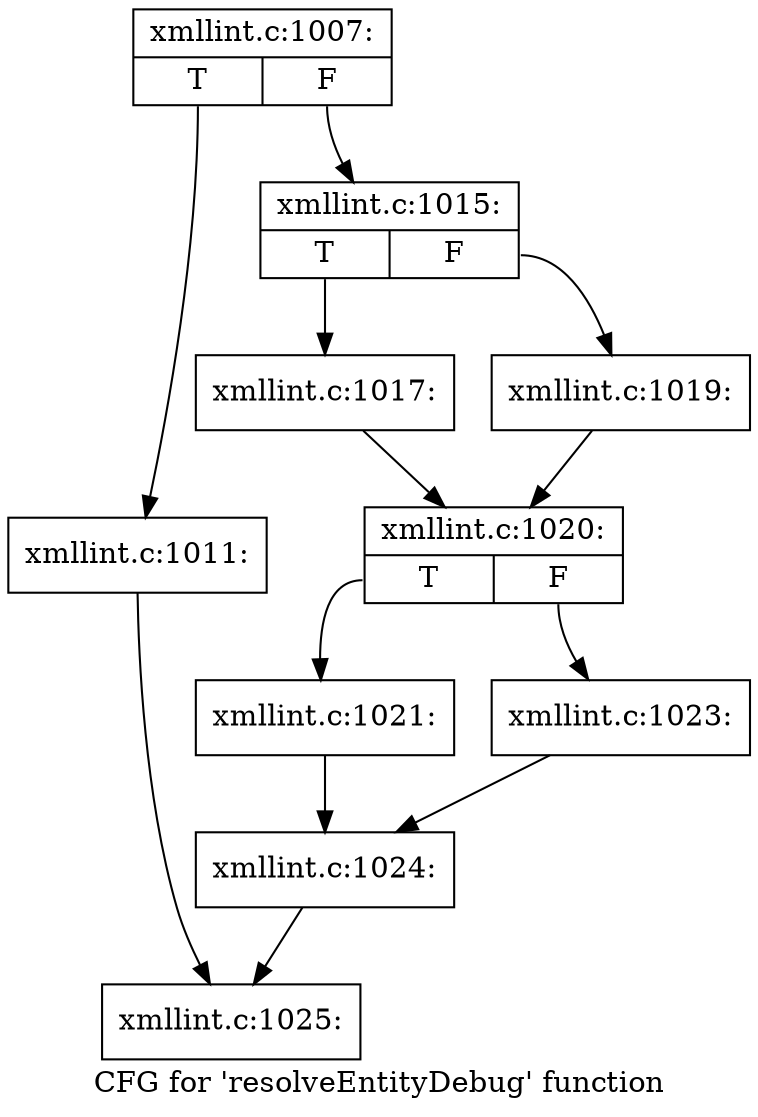 digraph "CFG for 'resolveEntityDebug' function" {
	label="CFG for 'resolveEntityDebug' function";

	Node0x49ba9a0 [shape=record,label="{xmllint.c:1007:|{<s0>T|<s1>F}}"];
	Node0x49ba9a0:s0 -> Node0x49bc350;
	Node0x49ba9a0:s1 -> Node0x49bc3a0;
	Node0x49bc350 [shape=record,label="{xmllint.c:1011:}"];
	Node0x49bc350 -> Node0x49bb820;
	Node0x49bc3a0 [shape=record,label="{xmllint.c:1015:|{<s0>T|<s1>F}}"];
	Node0x49bc3a0:s0 -> Node0x49bcad0;
	Node0x49bc3a0:s1 -> Node0x49bcb70;
	Node0x49bcad0 [shape=record,label="{xmllint.c:1017:}"];
	Node0x49bcad0 -> Node0x49bcb20;
	Node0x49bcb70 [shape=record,label="{xmllint.c:1019:}"];
	Node0x49bcb70 -> Node0x49bcb20;
	Node0x49bcb20 [shape=record,label="{xmllint.c:1020:|{<s0>T|<s1>F}}"];
	Node0x49bcb20:s0 -> Node0x49bd630;
	Node0x49bcb20:s1 -> Node0x49bd6d0;
	Node0x49bd630 [shape=record,label="{xmllint.c:1021:}"];
	Node0x49bd630 -> Node0x49bd680;
	Node0x49bd6d0 [shape=record,label="{xmllint.c:1023:}"];
	Node0x49bd6d0 -> Node0x49bd680;
	Node0x49bd680 [shape=record,label="{xmllint.c:1024:}"];
	Node0x49bd680 -> Node0x49bb820;
	Node0x49bb820 [shape=record,label="{xmllint.c:1025:}"];
}
